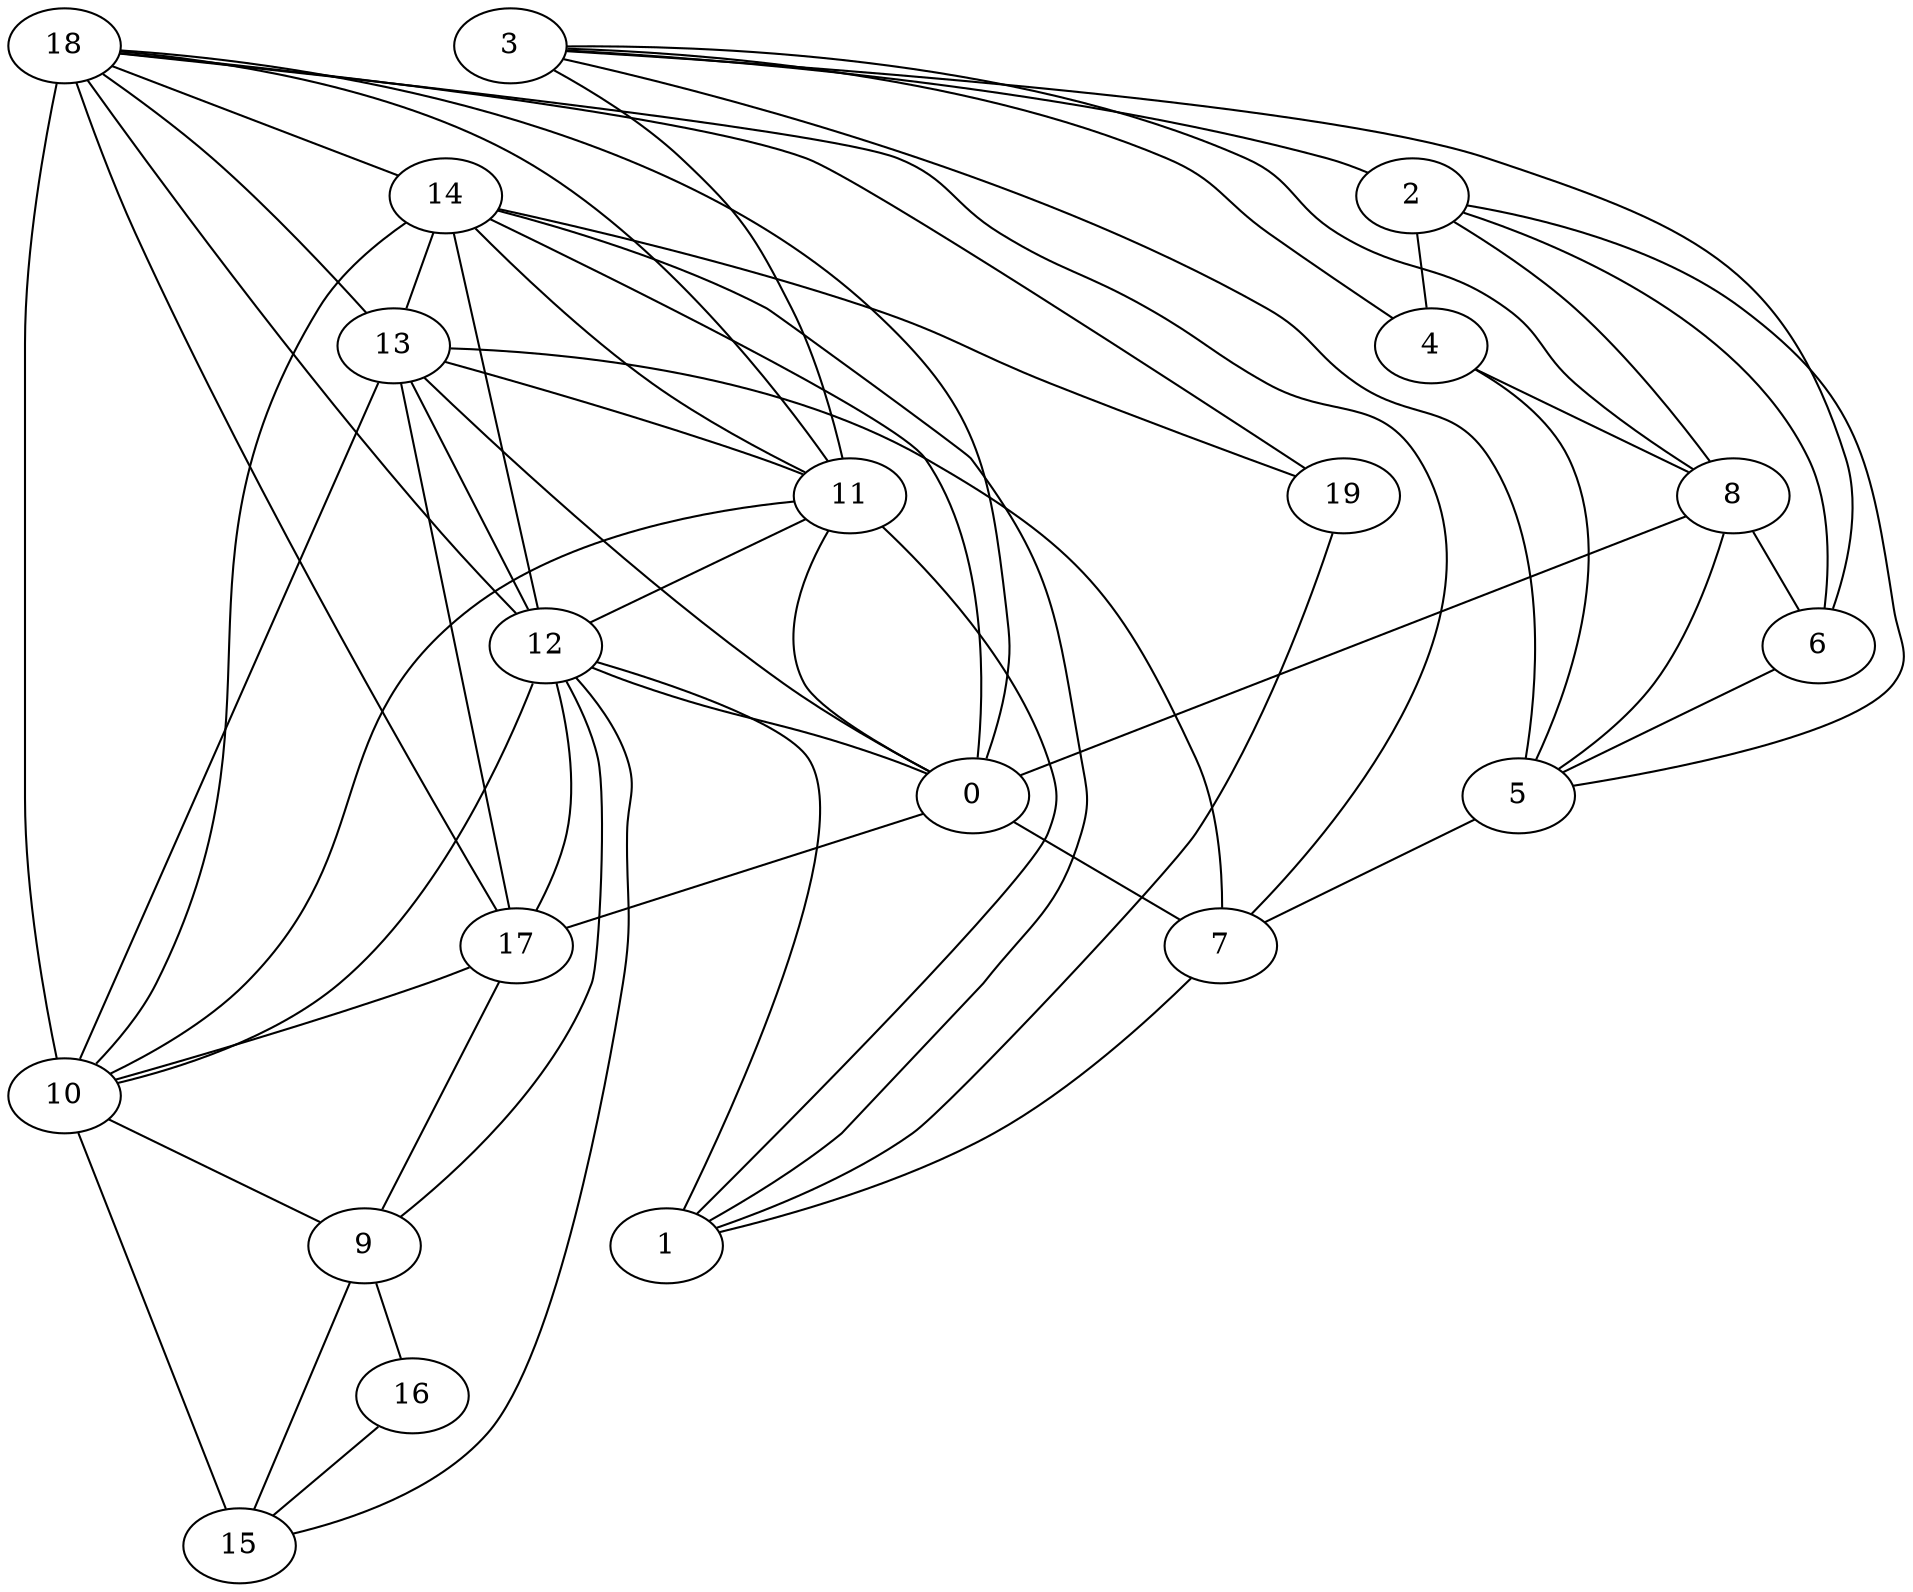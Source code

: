 strict graph "" {
	18 -- 14	 [weight=0.7713797196554032];
	18 -- 13	 [weight=0.681901590766197];
	18 -- 11	 [weight=0.6655757928259736];
	18 -- 19	 [weight=0.4881711694882648];
	18 -- 12	 [weight=0.5530312758206645];
	18 -- 0	 [weight=0.4492410539838068];
	18 -- 17	 [weight=0.3201493032404502];
	18 -- 7	 [weight=0.28767179481179284];
	18 -- 10	 [weight=0.38190437239286645];
	14 -- 13	 [weight=0.39949412488494135];
	14 -- 11	 [weight=0.3347720212337549];
	14 -- 19	 [weight=0.6315427283376571];
	14 -- 12	 [weight=0.28637280831028716];
	14 -- 0	 [weight=0.3786920060265483];
	14 -- 1	 [weight=0.2879590443029594];
	14 -- 10	 [weight=0.3074655892396222];
	3 -- 2	 [weight=0.6845233078131523];
	3 -- 11	 [weight=0.26428888547215135];
	3 -- 4	 [weight=0.6452557773850095];
	3 -- 8	 [weight=0.6138498501426655];
	3 -- 6	 [weight=0.447424342488641];
	3 -- 5	 [weight=0.453400456406407];
	2 -- 4	 [weight=0.40529458074670777];
	2 -- 8	 [weight=0.5522697350157543];
	2 -- 6	 [weight=0.5942853484034927];
	2 -- 5	 [weight=0.3185203756265459];
	13 -- 11	 [weight=0.6278318077913594];
	13 -- 12	 [weight=0.626261767367812];
	13 -- 0	 [weight=0.5018606021559286];
	13 -- 17	 [weight=0.35946210622449926];
	13 -- 7	 [weight=0.30725093734404063];
	13 -- 10	 [weight=0.28484802501807116];
	11 -- 12	 [weight=0.5743538327893625];
	11 -- 0	 [weight=0.3134672266451512];
	11 -- 1	 [weight=0.27480129877291354];
	11 -- 10	 [weight=0.29693788193986953];
	4 -- 8	 [weight=0.3364463488049177];
	4 -- 5	 [weight=0.3152949792660035];
	19 -- 1	 [weight=0.43536711140047074];
	12 -- 0	 [weight=0.3861085644997766];
	12 -- 17	 [weight=0.49809720553939724];
	12 -- 1	 [weight=0.2875887221505749];
	12 -- 10	 [weight=0.42708299152544144];
	12 -- 9	 [weight=0.4050820298467803];
	12 -- 15	 [weight=0.3244615989449575];
	8 -- 6	 [weight=0.4880052066831292];
	8 -- 5	 [weight=0.4828105772626897];
	8 -- 0	 [weight=0.28543236902767155];
	6 -- 5	 [weight=0.589283918939713];
	5 -- 7	 [weight=0.29483711245923105];
	0 -- 17	 [weight=0.27586126156767443];
	0 -- 7	 [weight=0.4682548510336237];
	17 -- 10	 [weight=0.37131527578533974];
	17 -- 9	 [weight=0.3286267059047416];
	7 -- 1	 [weight=0.45676372027632317];
	10 -- 9	 [weight=0.443884218074962];
	10 -- 15	 [weight=0.2965335445772173];
	9 -- 16	 [weight=0.38239153747442656];
	9 -- 15	 [weight=0.32693920647945346];
	16 -- 15	 [weight=0.29497410726448503];
}
